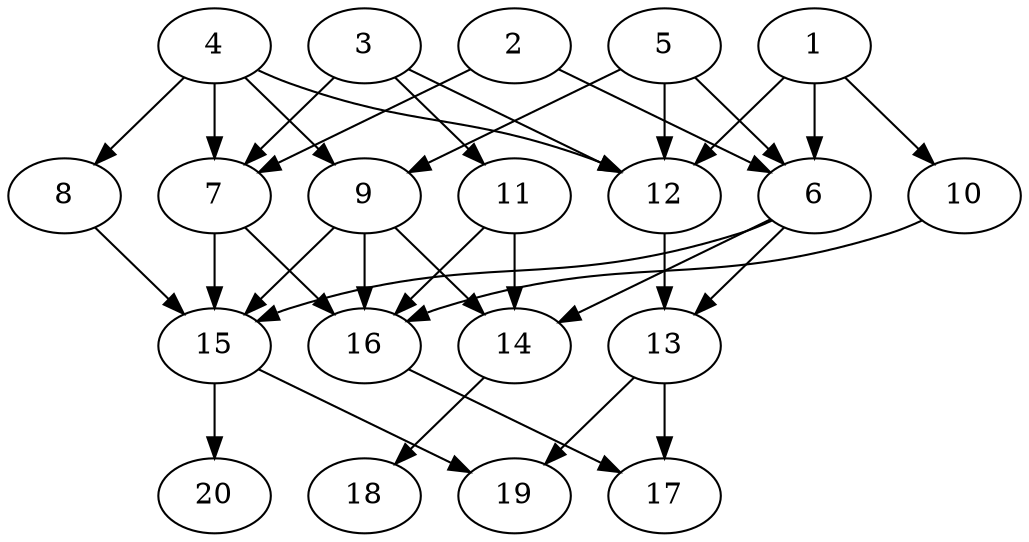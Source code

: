 // DAG automatically generated by daggen at Tue Jul 23 14:28:59 2019
// ./daggen --dot -n 20 --ccr 0.4 --fat 0.6 --regular 0.5 --density 0.7 --mindata 5242880 --maxdata 52428800 
digraph G {
  1 [size="59896320", alpha="0.02", expect_size="23958528"] 
  1 -> 6 [size ="23958528"]
  1 -> 10 [size ="23958528"]
  1 -> 12 [size ="23958528"]
  2 [size="129024000", alpha="0.09", expect_size="51609600"] 
  2 -> 6 [size ="51609600"]
  2 -> 7 [size ="51609600"]
  3 [size="124321280", alpha="0.04", expect_size="49728512"] 
  3 -> 7 [size ="49728512"]
  3 -> 11 [size ="49728512"]
  3 -> 12 [size ="49728512"]
  4 [size="64363520", alpha="0.08", expect_size="25745408"] 
  4 -> 7 [size ="25745408"]
  4 -> 8 [size ="25745408"]
  4 -> 9 [size ="25745408"]
  4 -> 12 [size ="25745408"]
  5 [size="16471040", alpha="0.09", expect_size="6588416"] 
  5 -> 6 [size ="6588416"]
  5 -> 9 [size ="6588416"]
  5 -> 12 [size ="6588416"]
  6 [size="102714880", alpha="0.15", expect_size="41085952"] 
  6 -> 13 [size ="41085952"]
  6 -> 14 [size ="41085952"]
  6 -> 15 [size ="41085952"]
  7 [size="122652160", alpha="0.08", expect_size="49060864"] 
  7 -> 15 [size ="49060864"]
  7 -> 16 [size ="49060864"]
  8 [size="85652480", alpha="0.00", expect_size="34260992"] 
  8 -> 15 [size ="34260992"]
  9 [size="38581760", alpha="0.16", expect_size="15432704"] 
  9 -> 14 [size ="15432704"]
  9 -> 15 [size ="15432704"]
  9 -> 16 [size ="15432704"]
  10 [size="80181760", alpha="0.19", expect_size="32072704"] 
  10 -> 16 [size ="32072704"]
  11 [size="39720960", alpha="0.06", expect_size="15888384"] 
  11 -> 14 [size ="15888384"]
  11 -> 16 [size ="15888384"]
  12 [size="52961280", alpha="0.09", expect_size="21184512"] 
  12 -> 13 [size ="21184512"]
  13 [size="107136000", alpha="0.06", expect_size="42854400"] 
  13 -> 17 [size ="42854400"]
  13 -> 19 [size ="42854400"]
  14 [size="15608320", alpha="0.18", expect_size="6243328"] 
  14 -> 18 [size ="6243328"]
  15 [size="60828160", alpha="0.20", expect_size="24331264"] 
  15 -> 19 [size ="24331264"]
  15 -> 20 [size ="24331264"]
  16 [size="114713600", alpha="0.08", expect_size="45885440"] 
  16 -> 17 [size ="45885440"]
  17 [size="86036480", alpha="0.08", expect_size="34414592"] 
  18 [size="130723840", alpha="0.17", expect_size="52289536"] 
  19 [size="130798080", alpha="0.13", expect_size="52319232"] 
  20 [size="104519680", alpha="0.05", expect_size="41807872"] 
}
